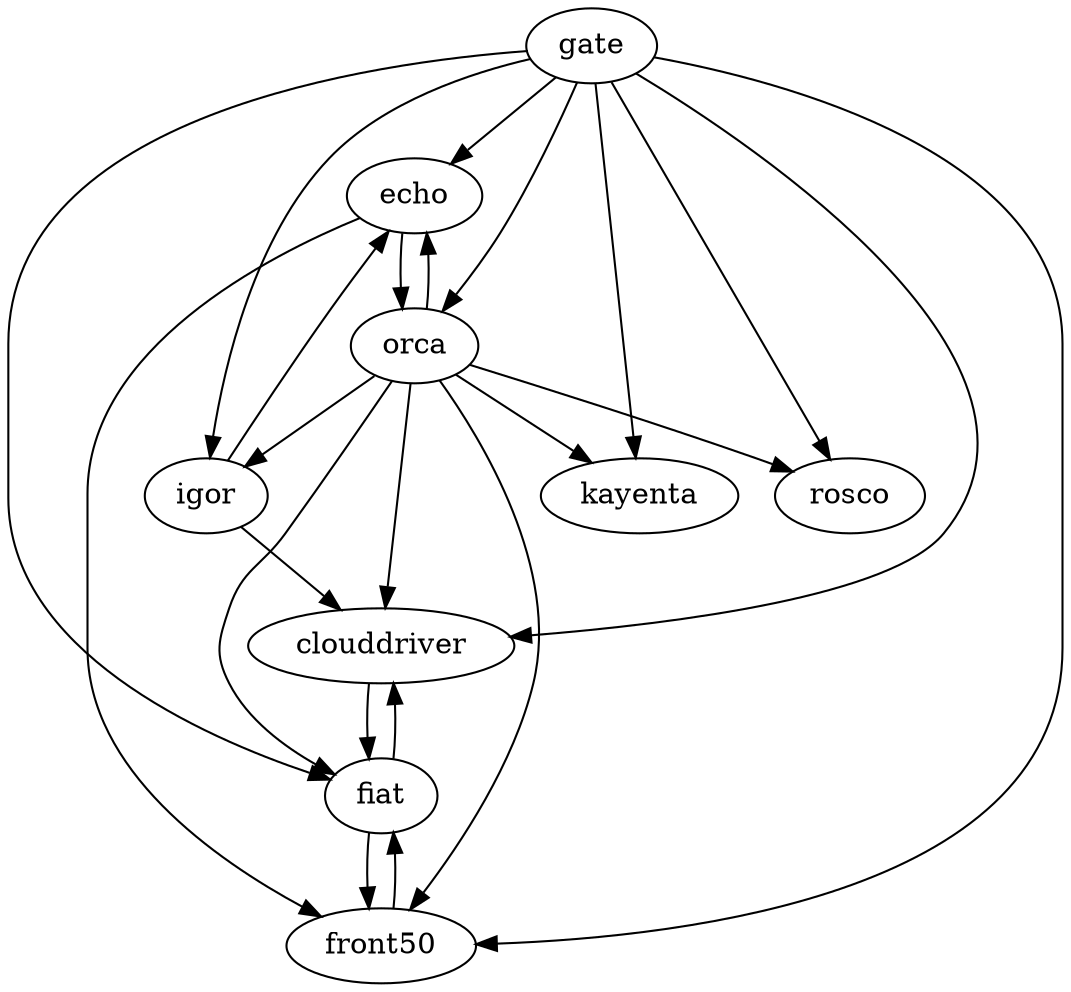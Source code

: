 strict digraph G {
  clouddriver [ label="clouddriver" ];
  echo [ label="echo" ];
  fiat [ label="fiat" ];
  front50 [ label="front50" ];
  gate [ label="gate" ];
  igor [ label="igor" ];
  kayenta [ label="kayenta" ];
  orca [ label="orca" ];
  rosco [ label="rosco" ];
  front50 -> fiat;
  echo -> front50;
  echo -> orca;
  orca -> front50;
  orca -> echo;
  orca -> fiat;
  orca -> rosco;
  orca -> igor;
  orca -> clouddriver;
  fiat -> front50;
  fiat -> clouddriver;
  gate -> front50;
  gate -> echo;
  gate -> orca;
  gate -> fiat;
  gate -> rosco;
  gate -> igor;
  gate -> clouddriver;
  gate -> kayenta;
  igor -> echo;
  igor -> clouddriver;
  clouddriver -> fiat;
  orca -> kayenta;
}
